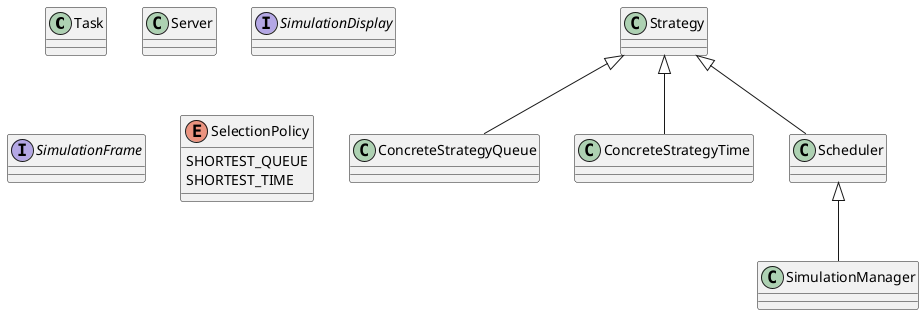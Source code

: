 @startuml
'https://plantuml.com/class-diagram

class Task
class Server
class ConcreteStrategyQueue
class ConcreteStrategyTime
class Strategy
class SimulationManager
class Scheduler
interface SimulationDisplay
interface SimulationFrame

Scheduler <|-- SimulationManager
Strategy <|-- Scheduler
Strategy <|-- ConcreteStrategyQueue
Strategy <|-- ConcreteStrategyTime


enum SelectionPolicy {
SHORTEST_QUEUE
 SHORTEST_TIME
}

@enduml